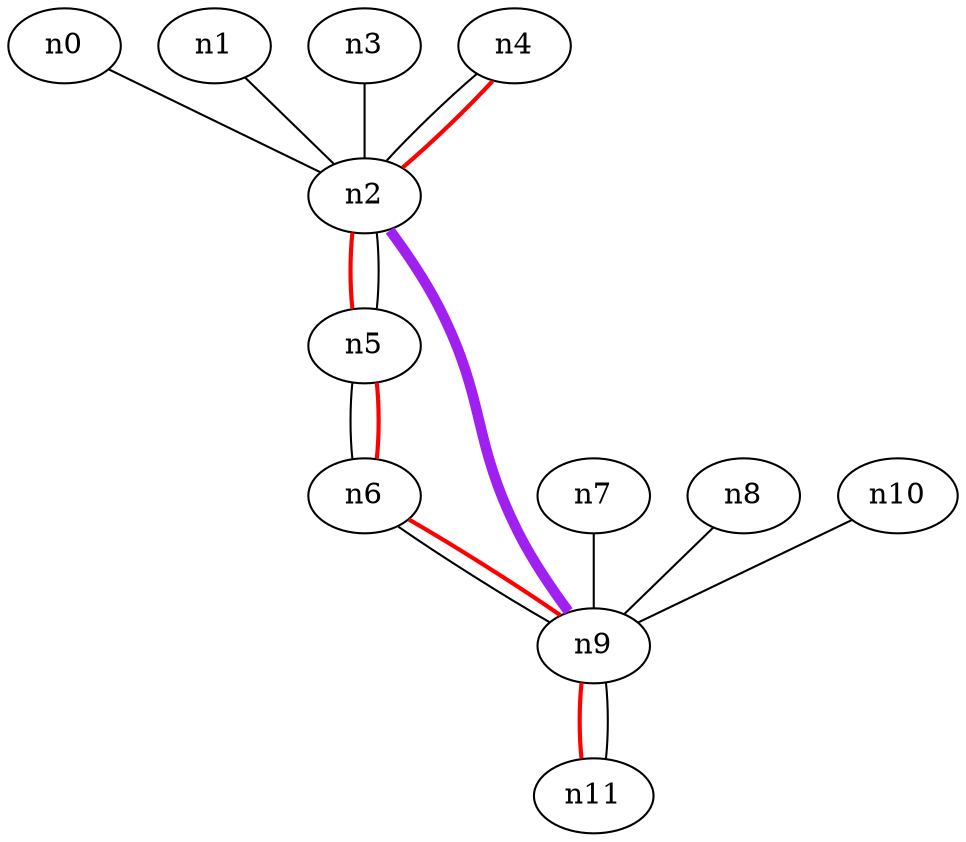 graph {
n0 [label="n0"];
n1 [label="n1"];
n2 [label="n2"];
n3 [label="n3"];
n4 [label="n4"];
n5 [label="n5"];
n6 [label="n6"];
n7 [label="n7"];
n8 [label="n8"];
n9 [label="n9"];
n10 [label="n10"];
n11 [label="n11"];

n0--n2;
n1--n2;
n4--n2;
n3--n2;
n5--n2;
n5--n6;
n6--n9;
n7--n9;
n8--n9;
n11--n9;
n10--n9;

n2--n9 [color=purple penwidth=5 constraint=False];

n4--n2 [color=red penwidth=2]
n2--n5 [color=red penwidth=2]
n5--n6 [color=red penwidth=2]
n6--n9 [color=red penwidth=2]
n9--n11 [color=red penwidth=2]
}